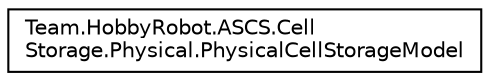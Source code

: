 digraph "Graphical Class Hierarchy"
{
 // LATEX_PDF_SIZE
  edge [fontname="Helvetica",fontsize="10",labelfontname="Helvetica",labelfontsize="10"];
  node [fontname="Helvetica",fontsize="10",shape=record];
  rankdir="LR";
  Node0 [label="Team.HobbyRobot.ASCS.Cell\lStorage.Physical.PhysicalCellStorageModel",height=0.2,width=0.4,color="black", fillcolor="white", style="filled",URL="$class_team_1_1_hobby_robot_1_1_a_s_c_s_1_1_cell_storage_1_1_physical_1_1_physical_cell_storage_model.html",tooltip=" "];
}
